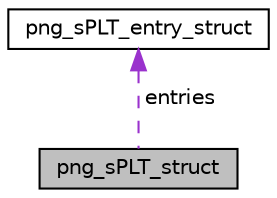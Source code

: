 digraph "png_sPLT_struct"
{
 // LATEX_PDF_SIZE
  edge [fontname="Helvetica",fontsize="10",labelfontname="Helvetica",labelfontsize="10"];
  node [fontname="Helvetica",fontsize="10",shape=record];
  Node1 [label="png_sPLT_struct",height=0.2,width=0.4,color="black", fillcolor="grey75", style="filled", fontcolor="black",tooltip=" "];
  Node2 -> Node1 [dir="back",color="darkorchid3",fontsize="10",style="dashed",label=" entries" ,fontname="Helvetica"];
  Node2 [label="png_sPLT_entry_struct",height=0.2,width=0.4,color="black", fillcolor="white", style="filled",URL="$builtin_2png_8h.html#structpng__s_p_l_t__entry__struct",tooltip=" "];
}
